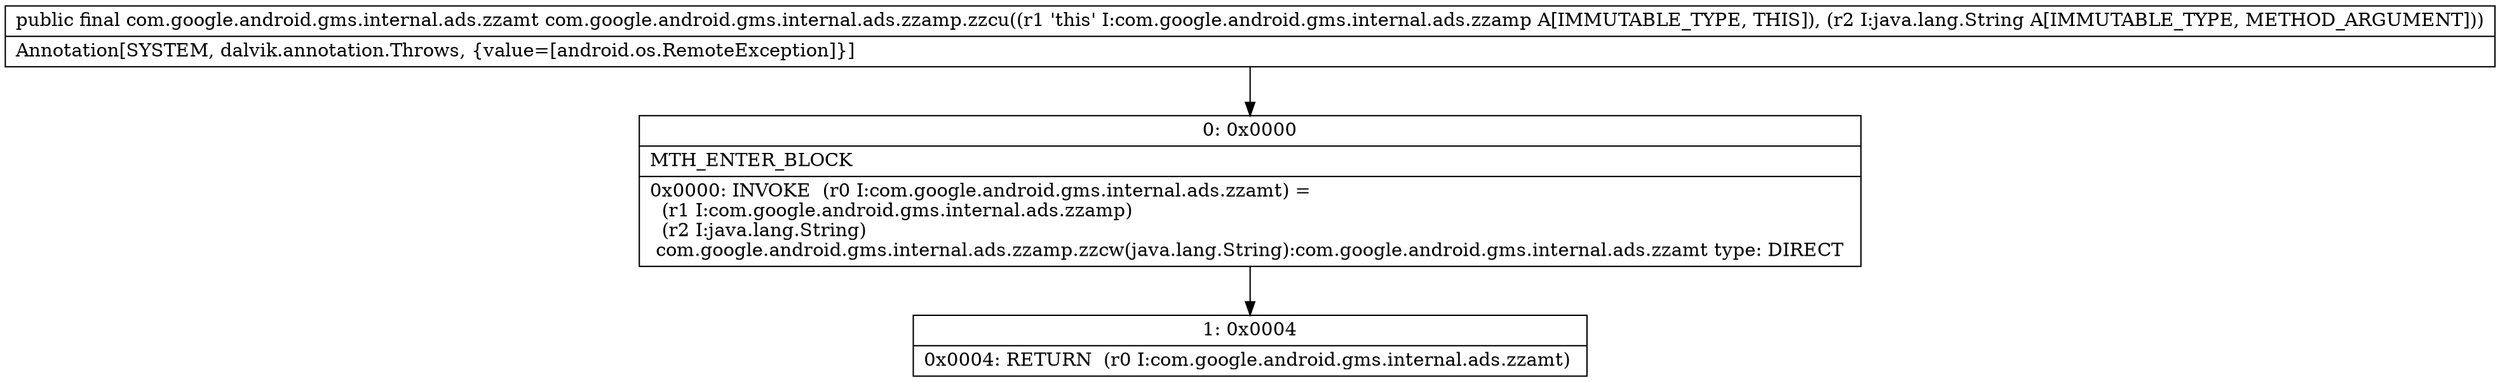 digraph "CFG forcom.google.android.gms.internal.ads.zzamp.zzcu(Ljava\/lang\/String;)Lcom\/google\/android\/gms\/internal\/ads\/zzamt;" {
Node_0 [shape=record,label="{0\:\ 0x0000|MTH_ENTER_BLOCK\l|0x0000: INVOKE  (r0 I:com.google.android.gms.internal.ads.zzamt) = \l  (r1 I:com.google.android.gms.internal.ads.zzamp)\l  (r2 I:java.lang.String)\l com.google.android.gms.internal.ads.zzamp.zzcw(java.lang.String):com.google.android.gms.internal.ads.zzamt type: DIRECT \l}"];
Node_1 [shape=record,label="{1\:\ 0x0004|0x0004: RETURN  (r0 I:com.google.android.gms.internal.ads.zzamt) \l}"];
MethodNode[shape=record,label="{public final com.google.android.gms.internal.ads.zzamt com.google.android.gms.internal.ads.zzamp.zzcu((r1 'this' I:com.google.android.gms.internal.ads.zzamp A[IMMUTABLE_TYPE, THIS]), (r2 I:java.lang.String A[IMMUTABLE_TYPE, METHOD_ARGUMENT]))  | Annotation[SYSTEM, dalvik.annotation.Throws, \{value=[android.os.RemoteException]\}]\l}"];
MethodNode -> Node_0;
Node_0 -> Node_1;
}

